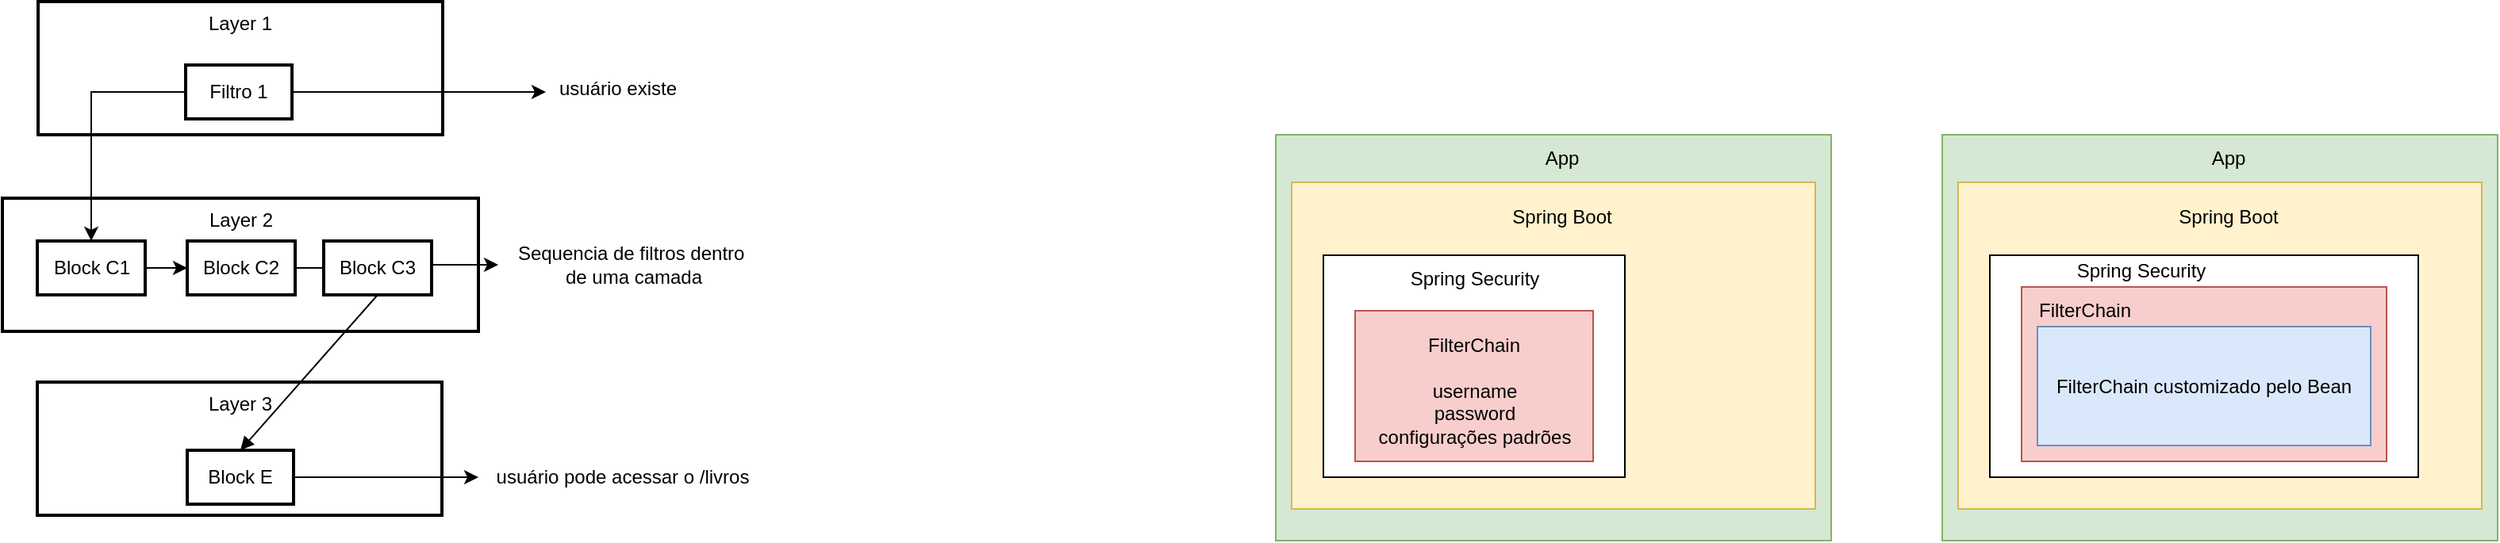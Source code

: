 <mxfile version="24.6.3" type="device">
  <diagram name="Página-1" id="N54WT3AZq-8HZotWZhi-">
    <mxGraphModel dx="1373" dy="285" grid="1" gridSize="10" guides="1" tooltips="1" connect="1" arrows="1" fold="1" page="1" pageScale="1" pageWidth="827" pageHeight="1169" math="0" shadow="0">
      <root>
        <mxCell id="0" />
        <mxCell id="1" parent="0" />
        <mxCell id="2" value="Layer 3" style="whiteSpace=wrap;strokeWidth=2;verticalAlign=top;" parent="1" vertex="1">
          <mxGeometry x="-0.5" y="250" width="255" height="84" as="geometry" />
        </mxCell>
        <mxCell id="MCOasEj0JGhouQs_hzkm-20" style="edgeStyle=orthogonalEdgeStyle;rounded=0;orthogonalLoop=1;jettySize=auto;html=1;" edge="1" parent="1" source="3" target="MCOasEj0JGhouQs_hzkm-19">
          <mxGeometry relative="1" as="geometry" />
        </mxCell>
        <mxCell id="3" value="Block E" style="whiteSpace=wrap;strokeWidth=2;" parent="1" vertex="1">
          <mxGeometry x="94" y="293" width="67" height="34" as="geometry" />
        </mxCell>
        <mxCell id="5" value="Layer 2" style="whiteSpace=wrap;strokeWidth=2;verticalAlign=top;" parent="1" vertex="1">
          <mxGeometry x="-22.5" y="134" width="300" height="84" as="geometry" />
        </mxCell>
        <mxCell id="MCOasEj0JGhouQs_hzkm-18" style="edgeStyle=orthogonalEdgeStyle;rounded=0;orthogonalLoop=1;jettySize=auto;html=1;" edge="1" parent="1" source="MCOasEj0JGhouQs_hzkm-22" target="MCOasEj0JGhouQs_hzkm-17">
          <mxGeometry relative="1" as="geometry" />
        </mxCell>
        <mxCell id="6" value="Block C1" style="whiteSpace=wrap;strokeWidth=2;" parent="1" vertex="1">
          <mxGeometry x="-0.5" y="161" width="68" height="34" as="geometry" />
        </mxCell>
        <mxCell id="8" value="Layer 1" style="whiteSpace=wrap;strokeWidth=2;verticalAlign=top;" parent="1" vertex="1">
          <mxGeometry y="10" width="255" height="84" as="geometry" />
        </mxCell>
        <mxCell id="MCOasEj0JGhouQs_hzkm-15" style="edgeStyle=orthogonalEdgeStyle;rounded=0;orthogonalLoop=1;jettySize=auto;html=1;" edge="1" parent="1" source="9">
          <mxGeometry relative="1" as="geometry">
            <mxPoint x="320" y="67.0" as="targetPoint" />
          </mxGeometry>
        </mxCell>
        <mxCell id="MCOasEj0JGhouQs_hzkm-21" style="edgeStyle=orthogonalEdgeStyle;rounded=0;orthogonalLoop=1;jettySize=auto;html=1;" edge="1" parent="1" source="9" target="6">
          <mxGeometry relative="1" as="geometry" />
        </mxCell>
        <mxCell id="9" value="Filtro 1" style="whiteSpace=wrap;strokeWidth=2;" parent="1" vertex="1">
          <mxGeometry x="93" y="50" width="67" height="34" as="geometry" />
        </mxCell>
        <mxCell id="13" value="" style="curved=1;startArrow=none;endArrow=block;exitX=0.5;exitY=1;entryX=0.5;entryY=0;exitDx=0;exitDy=0;" parent="1" source="MCOasEj0JGhouQs_hzkm-24" target="3" edge="1">
          <mxGeometry relative="1" as="geometry">
            <Array as="points" />
          </mxGeometry>
        </mxCell>
        <mxCell id="MCOasEj0JGhouQs_hzkm-16" value="usuário existe" style="text;html=1;align=center;verticalAlign=middle;resizable=0;points=[];autosize=1;strokeColor=none;fillColor=none;" vertex="1" parent="1">
          <mxGeometry x="315" y="50" width="100" height="30" as="geometry" />
        </mxCell>
        <mxCell id="MCOasEj0JGhouQs_hzkm-17" value="Sequencia de filtros dentro&amp;nbsp;&lt;div&gt;de uma camada&lt;/div&gt;" style="text;html=1;align=center;verticalAlign=middle;resizable=0;points=[];autosize=1;strokeColor=none;fillColor=none;" vertex="1" parent="1">
          <mxGeometry x="290" y="156" width="170" height="40" as="geometry" />
        </mxCell>
        <mxCell id="MCOasEj0JGhouQs_hzkm-19" value="usuário pode acessar o /livros" style="text;html=1;align=center;verticalAlign=middle;resizable=0;points=[];autosize=1;strokeColor=none;fillColor=none;" vertex="1" parent="1">
          <mxGeometry x="277.5" y="295" width="180" height="30" as="geometry" />
        </mxCell>
        <mxCell id="MCOasEj0JGhouQs_hzkm-23" value="" style="edgeStyle=orthogonalEdgeStyle;rounded=0;orthogonalLoop=1;jettySize=auto;html=1;" edge="1" parent="1" source="6" target="MCOasEj0JGhouQs_hzkm-22">
          <mxGeometry relative="1" as="geometry">
            <mxPoint x="67" y="178" as="sourcePoint" />
            <mxPoint x="275" y="176" as="targetPoint" />
          </mxGeometry>
        </mxCell>
        <mxCell id="MCOasEj0JGhouQs_hzkm-22" value="Block C2" style="whiteSpace=wrap;strokeWidth=2;" vertex="1" parent="1">
          <mxGeometry x="94" y="161" width="68" height="34" as="geometry" />
        </mxCell>
        <mxCell id="MCOasEj0JGhouQs_hzkm-24" value="Block C3" style="whiteSpace=wrap;strokeWidth=2;" vertex="1" parent="1">
          <mxGeometry x="180" y="161" width="68" height="34" as="geometry" />
        </mxCell>
        <mxCell id="MCOasEj0JGhouQs_hzkm-25" value="" style="rounded=0;whiteSpace=wrap;html=1;fillColor=#d5e8d4;strokeColor=#82b366;" vertex="1" parent="1">
          <mxGeometry x="780" y="94" width="350" height="256" as="geometry" />
        </mxCell>
        <mxCell id="MCOasEj0JGhouQs_hzkm-26" value="App" style="text;html=1;align=center;verticalAlign=middle;resizable=0;points=[];autosize=1;strokeColor=none;fillColor=none;" vertex="1" parent="1">
          <mxGeometry x="940" y="94" width="40" height="30" as="geometry" />
        </mxCell>
        <mxCell id="MCOasEj0JGhouQs_hzkm-27" value="" style="rounded=0;whiteSpace=wrap;html=1;fillColor=#fff2cc;strokeColor=#d6b656;" vertex="1" parent="1">
          <mxGeometry x="790" y="124" width="330" height="206" as="geometry" />
        </mxCell>
        <mxCell id="MCOasEj0JGhouQs_hzkm-28" value="Spring Boot" style="text;html=1;align=center;verticalAlign=middle;resizable=0;points=[];autosize=1;strokeColor=none;fillColor=none;" vertex="1" parent="1">
          <mxGeometry x="915" y="131" width="90" height="30" as="geometry" />
        </mxCell>
        <mxCell id="MCOasEj0JGhouQs_hzkm-29" value="" style="rounded=0;whiteSpace=wrap;html=1;" vertex="1" parent="1">
          <mxGeometry x="810" y="170" width="190" height="140" as="geometry" />
        </mxCell>
        <mxCell id="MCOasEj0JGhouQs_hzkm-30" value="Spring Security" style="text;html=1;align=center;verticalAlign=middle;resizable=0;points=[];autosize=1;strokeColor=none;fillColor=none;" vertex="1" parent="1">
          <mxGeometry x="855" y="170" width="100" height="30" as="geometry" />
        </mxCell>
        <mxCell id="MCOasEj0JGhouQs_hzkm-32" value="" style="whiteSpace=wrap;html=1;fillColor=#f8cecc;strokeColor=#b85450;" vertex="1" parent="1">
          <mxGeometry x="830" y="205" width="150" height="95" as="geometry" />
        </mxCell>
        <mxCell id="MCOasEj0JGhouQs_hzkm-33" value="username&lt;div&gt;password&lt;/div&gt;&lt;div&gt;configurações padrões&lt;/div&gt;" style="text;html=1;align=center;verticalAlign=middle;resizable=0;points=[];autosize=1;strokeColor=none;fillColor=none;" vertex="1" parent="1">
          <mxGeometry x="835" y="240" width="140" height="60" as="geometry" />
        </mxCell>
        <mxCell id="MCOasEj0JGhouQs_hzkm-34" value="FilterChain" style="text;html=1;align=center;verticalAlign=middle;whiteSpace=wrap;rounded=0;" vertex="1" parent="1">
          <mxGeometry x="875" y="212" width="60" height="30" as="geometry" />
        </mxCell>
        <mxCell id="MCOasEj0JGhouQs_hzkm-35" value="" style="rounded=0;whiteSpace=wrap;html=1;fillColor=#d5e8d4;strokeColor=#82b366;" vertex="1" parent="1">
          <mxGeometry x="1200" y="94" width="350" height="256" as="geometry" />
        </mxCell>
        <mxCell id="MCOasEj0JGhouQs_hzkm-36" value="App" style="text;html=1;align=center;verticalAlign=middle;resizable=0;points=[];autosize=1;strokeColor=none;fillColor=none;" vertex="1" parent="1">
          <mxGeometry x="1360" y="94" width="40" height="30" as="geometry" />
        </mxCell>
        <mxCell id="MCOasEj0JGhouQs_hzkm-37" value="" style="rounded=0;whiteSpace=wrap;html=1;fillColor=#fff2cc;strokeColor=#d6b656;" vertex="1" parent="1">
          <mxGeometry x="1210" y="124" width="330" height="206" as="geometry" />
        </mxCell>
        <mxCell id="MCOasEj0JGhouQs_hzkm-38" value="Spring Boot" style="text;html=1;align=center;verticalAlign=middle;resizable=0;points=[];autosize=1;strokeColor=none;fillColor=none;" vertex="1" parent="1">
          <mxGeometry x="1335" y="131" width="90" height="30" as="geometry" />
        </mxCell>
        <mxCell id="MCOasEj0JGhouQs_hzkm-39" value="" style="rounded=0;whiteSpace=wrap;html=1;" vertex="1" parent="1">
          <mxGeometry x="1230" y="170" width="270" height="140" as="geometry" />
        </mxCell>
        <mxCell id="MCOasEj0JGhouQs_hzkm-40" value="Spring Security" style="text;html=1;align=center;verticalAlign=middle;resizable=0;points=[];autosize=1;strokeColor=none;fillColor=none;" vertex="1" parent="1">
          <mxGeometry x="1275" y="165" width="100" height="30" as="geometry" />
        </mxCell>
        <mxCell id="MCOasEj0JGhouQs_hzkm-41" value="" style="whiteSpace=wrap;html=1;fillColor=#f8cecc;strokeColor=#b85450;" vertex="1" parent="1">
          <mxGeometry x="1250" y="190" width="230" height="110" as="geometry" />
        </mxCell>
        <mxCell id="MCOasEj0JGhouQs_hzkm-43" value="FilterChain" style="text;html=1;align=center;verticalAlign=middle;whiteSpace=wrap;rounded=0;" vertex="1" parent="1">
          <mxGeometry x="1260" y="190" width="60" height="30" as="geometry" />
        </mxCell>
        <mxCell id="MCOasEj0JGhouQs_hzkm-44" value="FilterChain customizado pelo Bean" style="rounded=0;whiteSpace=wrap;html=1;fillColor=#dae8fc;strokeColor=#6c8ebf;" vertex="1" parent="1">
          <mxGeometry x="1260" y="215" width="210" height="75" as="geometry" />
        </mxCell>
      </root>
    </mxGraphModel>
  </diagram>
</mxfile>
